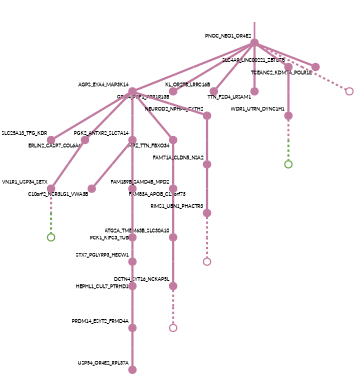 strict digraph  {
graph[splines=false]; nodesep=0.7; rankdir=TB; ranksep=0.6; forcelabels=true; dpi=600; size=2.5;
0 [color="#c27ba0ff", fillcolor="#c27ba0ff", fixedsize=true, fontname=Lato, fontsize="12pt", height="0.25", label="", penwidth=3, shape=circle, style=filled, xlabel=PNOC_NEO1_OR4E2];
1 [color="#c27ba0ff", fillcolor="#c27ba0ff", fixedsize=true, fontname=Lato, fontsize="12pt", height="0.25", label="", penwidth=3, shape=circle, style=filled, xlabel=AGPS_EYA4_MAP3K14];
4 [color="#c27ba0ff", fillcolor="#c27ba0ff", fixedsize=true, fontname=Lato, fontsize="12pt", height="0.25", label="", penwidth=3, shape=circle, style=filled, xlabel=GRM4_PRF1_PPP1R13B];
7 [color="#c27ba0ff", fillcolor="#c27ba0ff", fixedsize=true, fontname=Lato, fontsize="12pt", height="0.25", label="", penwidth=3, shape=circle, style=filled, xlabel=KL_OR2T8_LRRC16B];
18 [color="#c27ba0ff", fillcolor="#c27ba0ff", fixedsize=true, fontname=Lato, fontsize="12pt", height="0.25", label="", penwidth=3, shape=circle, style=filled, xlabel=TTN_FZD4_LRSAM1];
21 [color="#c27ba0ff", fillcolor="#c27ba0ff", fixedsize=true, fontname=Lato, fontsize="12pt", height="0.25", label="", penwidth=3, shape=circle, style=filled, xlabel=SLC4A9_LINC00221_ZBTB7B];
22 [color="#c27ba0ff", fillcolor="#c27ba0ff", fixedsize=true, fontname=Lato, fontsize="12pt", height="0.25", label="", penwidth=3, shape=circle, style=filled, xlabel=TCEANC2_KDM7A_POLR1E];
28 [color="#c27ba0ff", fillcolor="#c27ba0ff", fixedsize=true, fontname=Lato, fontsize="12pt", height="0.25", label="", penwidth=3, shape=circle, style=solid, xlabel=""];
2 [color="#c27ba0ff", fillcolor="#c27ba0ff", fixedsize=true, fontname=Lato, fontsize="12pt", height="0.25", label="", penwidth=3, shape=circle, style=filled, xlabel=SLC25A13_TFG_KDR];
9 [color="#c27ba0ff", fillcolor="#c27ba0ff", fixedsize=true, fontname=Lato, fontsize="12pt", height="0.25", label="", penwidth=3, shape=circle, style=filled, xlabel=ERLIN2_CASP7_COL6A6];
11 [color="#c27ba0ff", fillcolor="#c27ba0ff", fixedsize=true, fontname=Lato, fontsize="12pt", height="0.25", label="", penwidth=3, shape=circle, style=filled, xlabel=PGK2_ANTXR2_SLC7A14];
16 [color="#c27ba0ff", fillcolor="#c27ba0ff", fixedsize=true, fontname=Lato, fontsize="12pt", height="0.25", label="", penwidth=3, shape=circle, style=filled, xlabel=MPZ_TTN_FBXO34];
23 [color="#c27ba0ff", fillcolor="#c27ba0ff", fixedsize=true, fontname=Lato, fontsize="12pt", height="0.25", label="", penwidth=3, shape=circle, style=filled, xlabel=NEUROD2_NPHP4_CYTH2];
3 [color="#c27ba0ff", fillcolor="#c27ba0ff", fixedsize=true, fontname=Lato, fontsize="12pt", height="0.25", label="", penwidth=3, shape=circle, style=filled, xlabel=ATG2A_TMEM63B_SLC30A10];
13 [color="#c27ba0ff", fillcolor="#c27ba0ff", fixedsize=true, fontname=Lato, fontsize="12pt", height="0.25", label="", penwidth=3, shape=circle, style=filled, xlabel=DCTN4_SYT16_NCKAP5L];
6 [color="#c27ba0ff", fillcolor="#c27ba0ff", fixedsize=true, fontname=Lato, fontsize="12pt", height="0.25", label="", penwidth=3, shape=circle, style=filled, xlabel=PCK1_KIFC3_TUB];
24 [color="#c27ba0ff", fillcolor="#c27ba0ff", fixedsize=true, fontname=Lato, fontsize="12pt", height="0.25", label="", penwidth=3, shape=circle, style=filled, xlabel=STX7_PGLYRP3_HECW1];
8 [color="#c27ba0ff", fillcolor="#c27ba0ff", fixedsize=true, fontname=Lato, fontsize="12pt", height="0.25", label="", penwidth=3, shape=circle, style=filled, xlabel=FAM189B_SAMD4B_MPDZ];
20 [color="#c27ba0ff", fillcolor="#c27ba0ff", fixedsize=true, fontname=Lato, fontsize="12pt", height="0.25", label="", penwidth=3, shape=circle, style=filled, xlabel=VN1R1_USP34_SETX];
5 [color="#c27ba0ff", fillcolor="#c27ba0ff", fixedsize=true, fontname=Lato, fontsize="12pt", height="0.25", label="", penwidth=3, shape=circle, style=filled, xlabel=C10orf2_NCR3LG1_VWA3B];
12 [color="#c27ba0ff", fillcolor="#c27ba0ff", fixedsize=true, fontname=Lato, fontsize="12pt", height="0.25", label="", penwidth=3, shape=circle, style=filled, xlabel=FAM83A_APOB_C12orf73];
29 [color="#c27ba0ff", fillcolor="#c27ba0ff", fixedsize=true, fontname=Lato, fontsize="12pt", height="0.25", label="", penwidth=3, shape=circle, style=solid, xlabel=""];
14 [color="#c27ba0ff", fillcolor="#c27ba0ff", fixedsize=true, fontname=Lato, fontsize="12pt", height="0.25", label="", penwidth=3, shape=circle, style=filled, xlabel=RIMS1_UBN1_PHACTR3];
30 [color="#c27ba0ff", fillcolor="#c27ba0ff", fixedsize=true, fontname=Lato, fontsize="12pt", height="0.25", label="", penwidth=3, shape=circle, style=solid, xlabel=""];
15 [color="#c27ba0ff", fillcolor="#c27ba0ff", fixedsize=true, fontname=Lato, fontsize="12pt", height="0.25", label="", penwidth=3, shape=circle, style=filled, xlabel=WDR1_UTRN_DYNC1H1];
26 [color="#6aa84fff", fillcolor="#6aa84fff", fixedsize=true, fontname=Lato, fontsize="12pt", height="0.25", label="", penwidth=3, shape=circle, style=solid, xlabel=""];
17 [color="#c27ba0ff", fillcolor="#c27ba0ff", fixedsize=true, fontname=Lato, fontsize="12pt", height="0.25", label="", penwidth=3, shape=circle, style=filled, xlabel=PRDM14_ESYT2_FRMD4A];
10 [color="#c27ba0ff", fillcolor="#c27ba0ff", fixedsize=true, fontname=Lato, fontsize="12pt", height="0.25", label="", penwidth=3, shape=circle, style=filled, xlabel=USP54_OR4E2_RPL37A];
19 [color="#c27ba0ff", fillcolor="#c27ba0ff", fixedsize=true, fontname=Lato, fontsize="12pt", height="0.25", label="", penwidth=3, shape=circle, style=filled, xlabel=FAM71A_CLDN5_NSA2];
27 [color="#6aa84fff", fillcolor="#6aa84fff", fixedsize=true, fontname=Lato, fontsize="12pt", height="0.25", label="", penwidth=3, shape=circle, style=solid, xlabel=""];
25 [color="#c27ba0ff", fillcolor="#c27ba0ff", fixedsize=true, fontname=Lato, fontsize="12pt", height="0.25", label="", penwidth=3, shape=circle, style=filled, xlabel=HEPHL1_CUL7_PTRHD1];
normal [label="", penwidth=3, style=invis, xlabel=PNOC_NEO1_OR4E2];
0 -> 1  [arrowsize=0, color="#c27ba0ff;0.5:#c27ba0ff", minlen="2.0", penwidth="5.5", style=solid];
0 -> 4  [arrowsize=0, color="#c27ba0ff;0.5:#c27ba0ff", minlen="2.0", penwidth="5.5", style=solid];
0 -> 7  [arrowsize=0, color="#c27ba0ff;0.5:#c27ba0ff", minlen="2.0", penwidth="5.5", style=solid];
0 -> 18  [arrowsize=0, color="#c27ba0ff;0.5:#c27ba0ff", minlen="2.0", penwidth="5.5", style=solid];
0 -> 21  [arrowsize=0, color="#c27ba0ff;0.5:#c27ba0ff", minlen="1.600000023841858", penwidth="5.5", style=solid];
0 -> 22  [arrowsize=0, color="#c27ba0ff;0.5:#c27ba0ff", minlen="1.0", penwidth="5.5", style=solid];
0 -> 28  [arrowsize=0, color="#c27ba0ff;0.5:#c27ba0ff", minlen="2.0", penwidth=5, style=dashed];
1 -> 2  [arrowsize=0, color="#c27ba0ff;0.5:#c27ba0ff", minlen="2.0", penwidth="5.5", style=solid];
1 -> 9  [arrowsize=0, color="#c27ba0ff;0.5:#c27ba0ff", minlen="2.0", penwidth="5.5", style=solid];
1 -> 11  [arrowsize=0, color="#c27ba0ff;0.5:#c27ba0ff", minlen="2.0", penwidth="5.5", style=solid];
1 -> 16  [arrowsize=0, color="#c27ba0ff;0.5:#c27ba0ff", minlen="2.0", penwidth="5.5", style=solid];
1 -> 23  [arrowsize=0, color="#c27ba0ff;0.5:#c27ba0ff", minlen="1.0", penwidth="5.5", style=solid];
21 -> 15  [arrowsize=0, color="#c27ba0ff;0.5:#c27ba0ff", minlen="2.0", penwidth="5.5", style=solid];
9 -> 20  [arrowsize=0, color="#c27ba0ff;0.5:#c27ba0ff", minlen="2.0", penwidth="5.5", style=solid];
11 -> 5  [arrowsize=0, color="#c27ba0ff;0.5:#c27ba0ff", minlen="2.0", penwidth="5.5", style=solid];
11 -> 12  [arrowsize=0, color="#c27ba0ff;0.5:#c27ba0ff", minlen="2.0", penwidth="5.5", style=solid];
16 -> 8  [arrowsize=0, color="#c27ba0ff;0.5:#c27ba0ff", minlen="2.0", penwidth="5.5", style=solid];
23 -> 19  [arrowsize=0, color="#c27ba0ff;0.5:#c27ba0ff", minlen="2.0", penwidth="5.5", style=solid];
3 -> 13  [arrowsize=0, color="#c27ba0ff;0.5:#c27ba0ff", minlen="2.0", penwidth="5.5", style=solid];
13 -> 29  [arrowsize=0, color="#c27ba0ff;0.5:#c27ba0ff", minlen="2.0", penwidth=5, style=dashed];
6 -> 24  [arrowsize=0, color="#c27ba0ff;0.5:#c27ba0ff", minlen="1.0", penwidth="5.5", style=solid];
24 -> 25  [arrowsize=0, color="#c27ba0ff;0.5:#c27ba0ff", minlen="1.0", penwidth="5.5", style=solid];
8 -> 3  [arrowsize=0, color="#c27ba0ff;0.5:#c27ba0ff", minlen="2.0", penwidth="5.5", style=solid];
20 -> 27  [arrowsize=0, color="#c27ba0ff;0.5:#6aa84fff", minlen="2.0", penwidth=5, style=dashed];
12 -> 6  [arrowsize=0, color="#c27ba0ff;0.5:#c27ba0ff", minlen="2.0", penwidth="5.5", style=solid];
14 -> 30  [arrowsize=0, color="#c27ba0ff;0.5:#c27ba0ff", minlen="2.0", penwidth=5, style=dashed];
15 -> 26  [arrowsize=0, color="#c27ba0ff;0.5:#6aa84fff", minlen="2.0", penwidth=5, style=dashed];
17 -> 10  [arrowsize=0, color="#c27ba0ff;0.5:#c27ba0ff", minlen="2.0", penwidth="5.5", style=solid];
19 -> 14  [arrowsize=0, color="#c27ba0ff;0.5:#c27ba0ff", minlen="2.0", penwidth="5.5", style=solid];
25 -> 17  [arrowsize=0, color="#c27ba0ff;0.5:#c27ba0ff", minlen="2.0", penwidth="5.5", style=solid];
normal -> 0  [arrowsize=0, color="#c27ba0ff", label="", penwidth=4, style=solid];
}
